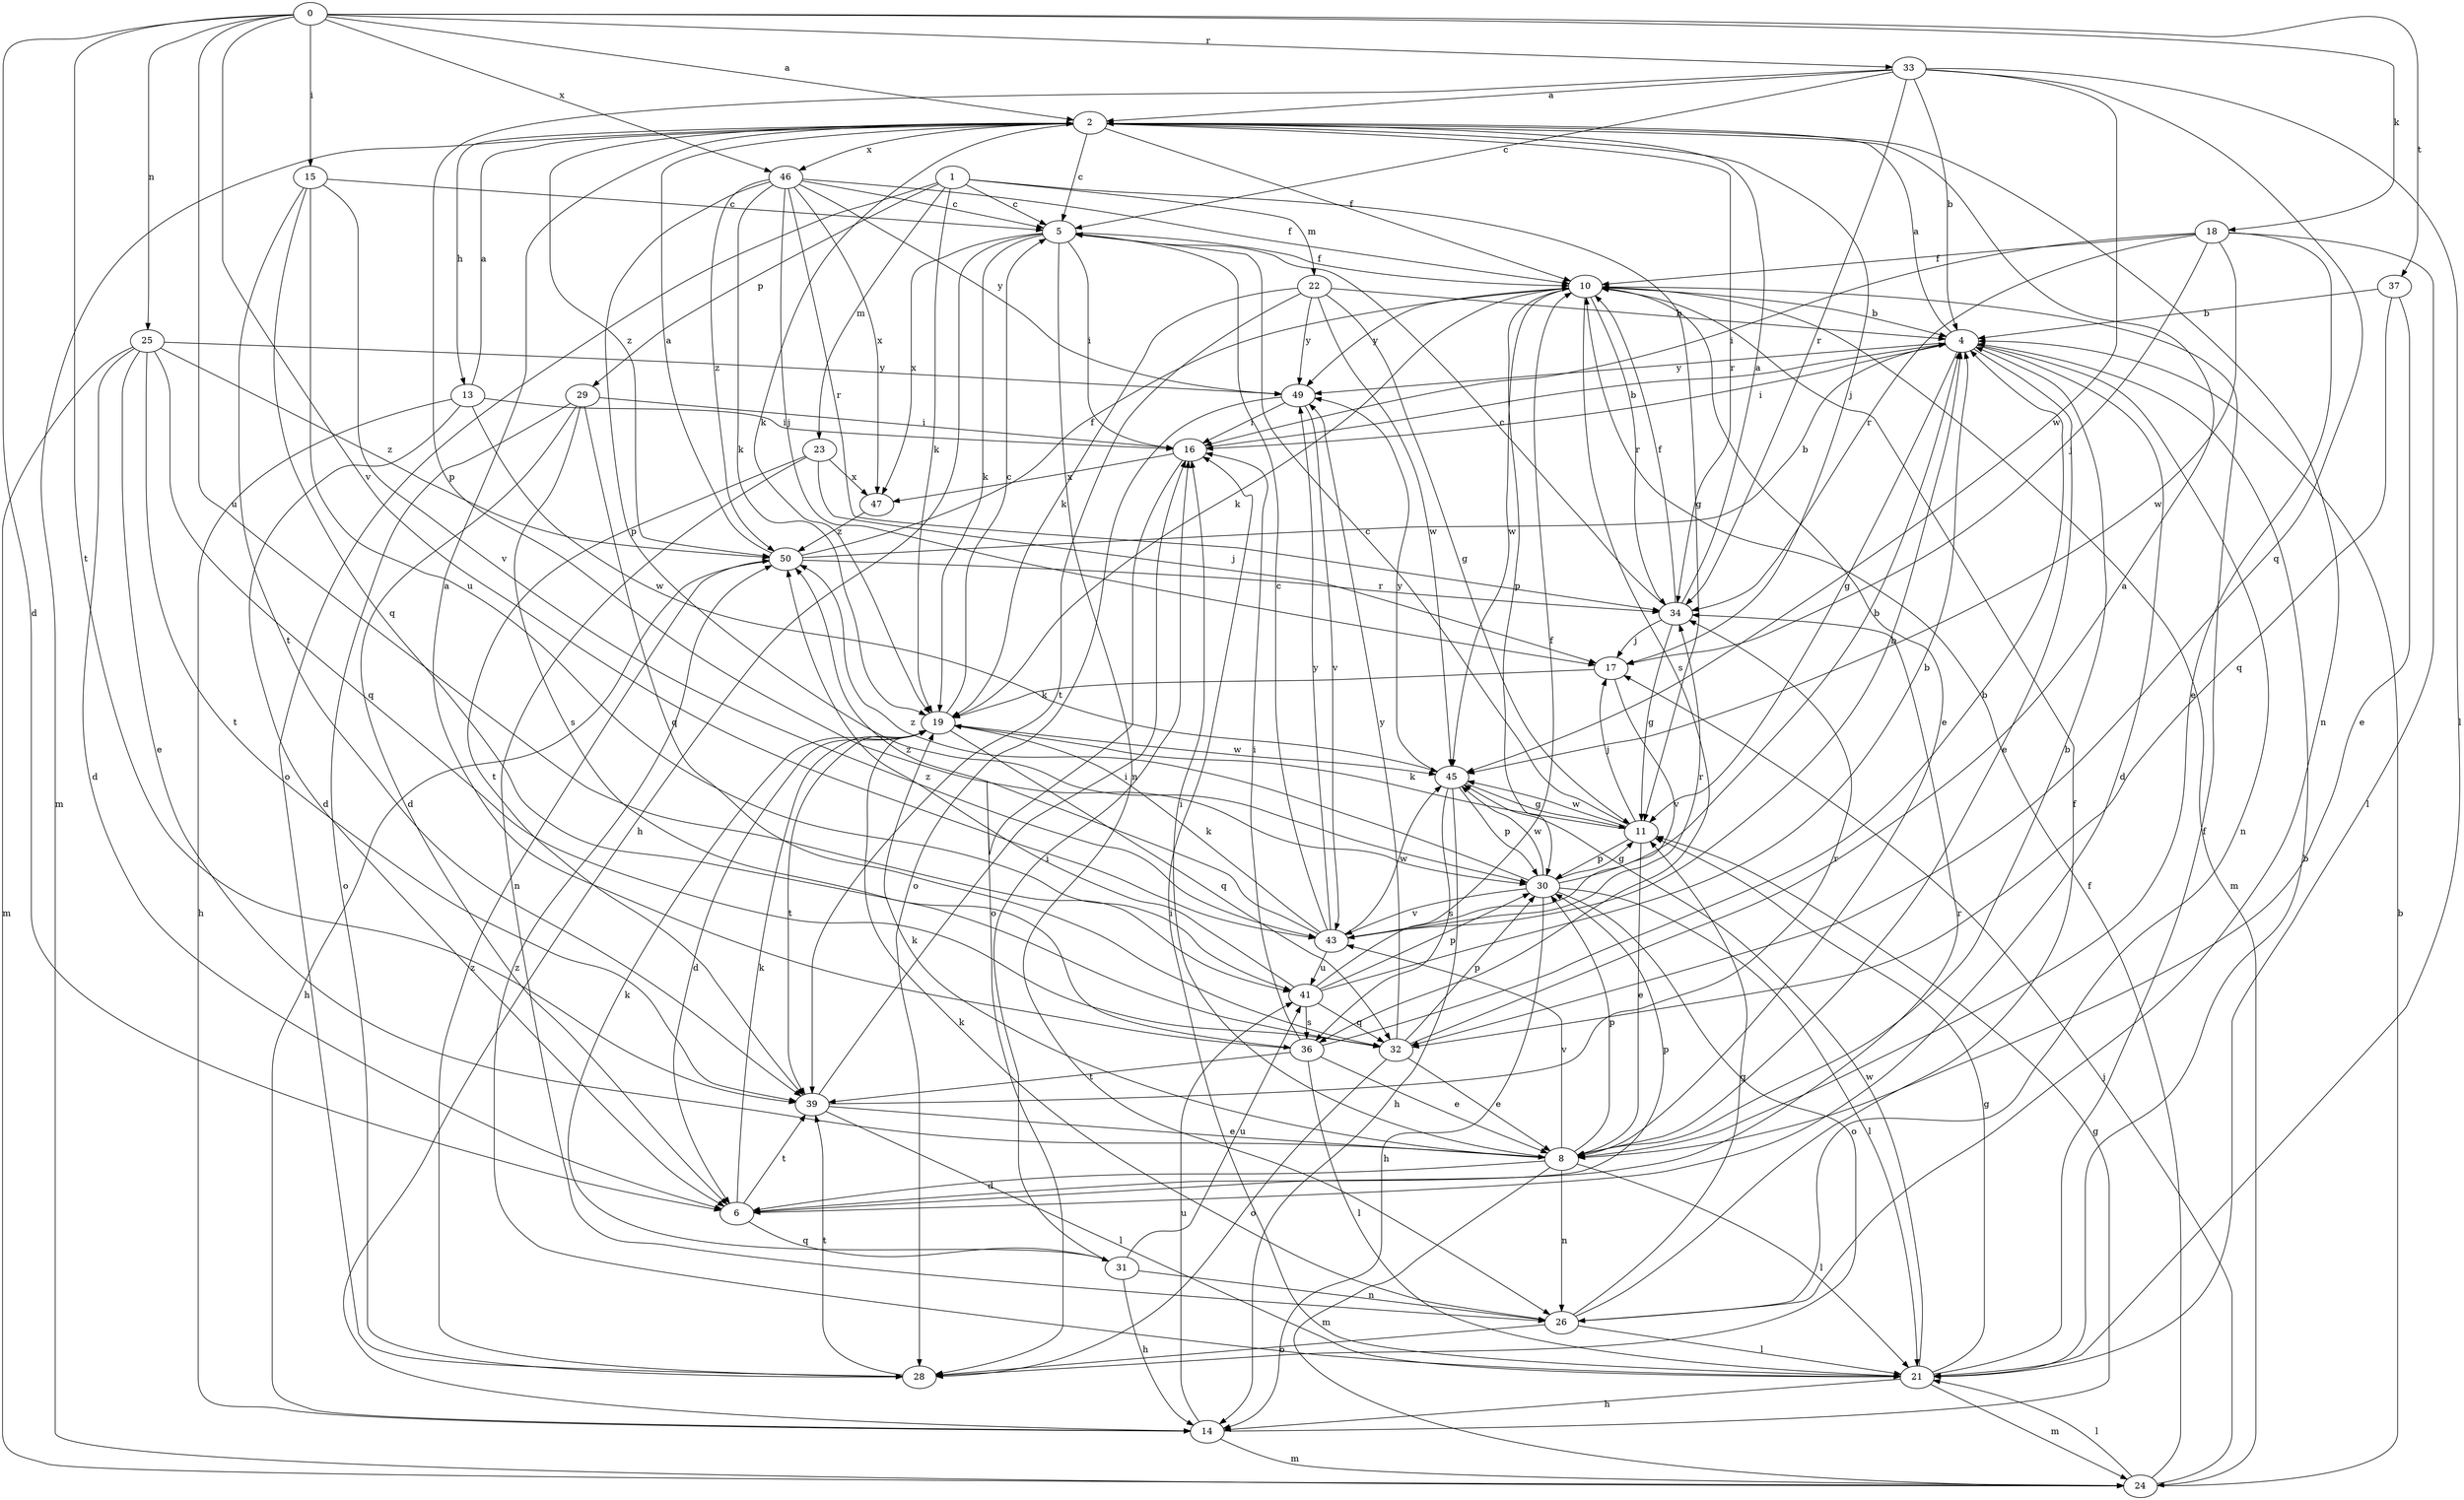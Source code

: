 strict digraph  {
0;
1;
2;
4;
5;
6;
8;
10;
11;
13;
14;
15;
16;
17;
18;
19;
21;
22;
23;
24;
25;
26;
28;
29;
30;
31;
32;
33;
34;
36;
37;
39;
41;
43;
45;
46;
47;
49;
50;
0 -> 2  [label=a];
0 -> 6  [label=d];
0 -> 15  [label=i];
0 -> 18  [label=k];
0 -> 25  [label=n];
0 -> 33  [label=r];
0 -> 37  [label=t];
0 -> 39  [label=t];
0 -> 41  [label=u];
0 -> 43  [label=v];
0 -> 46  [label=x];
1 -> 5  [label=c];
1 -> 11  [label=g];
1 -> 19  [label=k];
1 -> 22  [label=m];
1 -> 23  [label=m];
1 -> 28  [label=o];
1 -> 29  [label=p];
2 -> 5  [label=c];
2 -> 10  [label=f];
2 -> 13  [label=h];
2 -> 17  [label=j];
2 -> 19  [label=k];
2 -> 24  [label=m];
2 -> 26  [label=n];
2 -> 34  [label=r];
2 -> 46  [label=x];
2 -> 50  [label=z];
4 -> 2  [label=a];
4 -> 6  [label=d];
4 -> 8  [label=e];
4 -> 11  [label=g];
4 -> 16  [label=i];
4 -> 26  [label=n];
4 -> 49  [label=y];
5 -> 10  [label=f];
5 -> 14  [label=h];
5 -> 16  [label=i];
5 -> 19  [label=k];
5 -> 26  [label=n];
5 -> 47  [label=x];
6 -> 19  [label=k];
6 -> 30  [label=p];
6 -> 31  [label=q];
6 -> 34  [label=r];
6 -> 39  [label=t];
8 -> 4  [label=b];
8 -> 6  [label=d];
8 -> 16  [label=i];
8 -> 19  [label=k];
8 -> 21  [label=l];
8 -> 24  [label=m];
8 -> 26  [label=n];
8 -> 30  [label=p];
8 -> 43  [label=v];
10 -> 4  [label=b];
10 -> 8  [label=e];
10 -> 19  [label=k];
10 -> 24  [label=m];
10 -> 30  [label=p];
10 -> 34  [label=r];
10 -> 36  [label=s];
10 -> 45  [label=w];
10 -> 49  [label=y];
11 -> 5  [label=c];
11 -> 8  [label=e];
11 -> 17  [label=j];
11 -> 19  [label=k];
11 -> 30  [label=p];
11 -> 45  [label=w];
13 -> 2  [label=a];
13 -> 6  [label=d];
13 -> 14  [label=h];
13 -> 16  [label=i];
13 -> 45  [label=w];
14 -> 11  [label=g];
14 -> 24  [label=m];
14 -> 41  [label=u];
15 -> 5  [label=c];
15 -> 32  [label=q];
15 -> 39  [label=t];
15 -> 41  [label=u];
15 -> 43  [label=v];
16 -> 4  [label=b];
16 -> 28  [label=o];
16 -> 47  [label=x];
17 -> 19  [label=k];
17 -> 43  [label=v];
18 -> 8  [label=e];
18 -> 10  [label=f];
18 -> 16  [label=i];
18 -> 17  [label=j];
18 -> 21  [label=l];
18 -> 34  [label=r];
18 -> 45  [label=w];
19 -> 5  [label=c];
19 -> 6  [label=d];
19 -> 32  [label=q];
19 -> 39  [label=t];
19 -> 45  [label=w];
21 -> 4  [label=b];
21 -> 10  [label=f];
21 -> 11  [label=g];
21 -> 14  [label=h];
21 -> 16  [label=i];
21 -> 24  [label=m];
21 -> 45  [label=w];
21 -> 50  [label=z];
22 -> 4  [label=b];
22 -> 11  [label=g];
22 -> 19  [label=k];
22 -> 39  [label=t];
22 -> 45  [label=w];
22 -> 49  [label=y];
23 -> 17  [label=j];
23 -> 26  [label=n];
23 -> 39  [label=t];
23 -> 47  [label=x];
24 -> 4  [label=b];
24 -> 10  [label=f];
24 -> 17  [label=j];
24 -> 21  [label=l];
25 -> 6  [label=d];
25 -> 8  [label=e];
25 -> 24  [label=m];
25 -> 32  [label=q];
25 -> 39  [label=t];
25 -> 49  [label=y];
25 -> 50  [label=z];
26 -> 10  [label=f];
26 -> 11  [label=g];
26 -> 19  [label=k];
26 -> 21  [label=l];
26 -> 28  [label=o];
28 -> 39  [label=t];
28 -> 50  [label=z];
29 -> 6  [label=d];
29 -> 16  [label=i];
29 -> 28  [label=o];
29 -> 32  [label=q];
29 -> 36  [label=s];
30 -> 4  [label=b];
30 -> 11  [label=g];
30 -> 14  [label=h];
30 -> 21  [label=l];
30 -> 28  [label=o];
30 -> 43  [label=v];
30 -> 45  [label=w];
30 -> 50  [label=z];
31 -> 14  [label=h];
31 -> 16  [label=i];
31 -> 19  [label=k];
31 -> 26  [label=n];
31 -> 41  [label=u];
32 -> 2  [label=a];
32 -> 8  [label=e];
32 -> 28  [label=o];
32 -> 30  [label=p];
32 -> 49  [label=y];
33 -> 2  [label=a];
33 -> 4  [label=b];
33 -> 5  [label=c];
33 -> 21  [label=l];
33 -> 30  [label=p];
33 -> 32  [label=q];
33 -> 34  [label=r];
33 -> 45  [label=w];
34 -> 2  [label=a];
34 -> 5  [label=c];
34 -> 10  [label=f];
34 -> 11  [label=g];
34 -> 17  [label=j];
36 -> 2  [label=a];
36 -> 4  [label=b];
36 -> 8  [label=e];
36 -> 16  [label=i];
36 -> 21  [label=l];
36 -> 39  [label=t];
37 -> 4  [label=b];
37 -> 8  [label=e];
37 -> 32  [label=q];
39 -> 8  [label=e];
39 -> 16  [label=i];
39 -> 21  [label=l];
39 -> 34  [label=r];
41 -> 4  [label=b];
41 -> 10  [label=f];
41 -> 30  [label=p];
41 -> 32  [label=q];
41 -> 36  [label=s];
41 -> 50  [label=z];
43 -> 4  [label=b];
43 -> 5  [label=c];
43 -> 19  [label=k];
43 -> 34  [label=r];
43 -> 41  [label=u];
43 -> 45  [label=w];
43 -> 49  [label=y];
43 -> 50  [label=z];
45 -> 11  [label=g];
45 -> 14  [label=h];
45 -> 30  [label=p];
45 -> 36  [label=s];
45 -> 49  [label=y];
46 -> 5  [label=c];
46 -> 10  [label=f];
46 -> 17  [label=j];
46 -> 19  [label=k];
46 -> 30  [label=p];
46 -> 34  [label=r];
46 -> 47  [label=x];
46 -> 49  [label=y];
46 -> 50  [label=z];
47 -> 50  [label=z];
49 -> 16  [label=i];
49 -> 28  [label=o];
49 -> 43  [label=v];
50 -> 2  [label=a];
50 -> 4  [label=b];
50 -> 10  [label=f];
50 -> 14  [label=h];
50 -> 34  [label=r];
}
